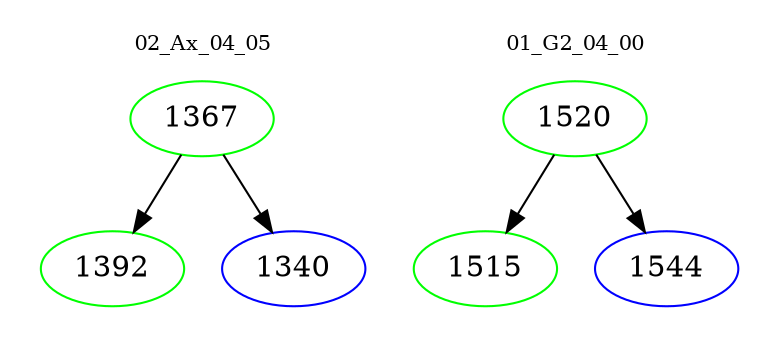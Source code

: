 digraph{
subgraph cluster_0 {
color = white
label = "02_Ax_04_05";
fontsize=10;
T0_1367 [label="1367", color="green"]
T0_1367 -> T0_1392 [color="black"]
T0_1392 [label="1392", color="green"]
T0_1367 -> T0_1340 [color="black"]
T0_1340 [label="1340", color="blue"]
}
subgraph cluster_1 {
color = white
label = "01_G2_04_00";
fontsize=10;
T1_1520 [label="1520", color="green"]
T1_1520 -> T1_1515 [color="black"]
T1_1515 [label="1515", color="green"]
T1_1520 -> T1_1544 [color="black"]
T1_1544 [label="1544", color="blue"]
}
}
